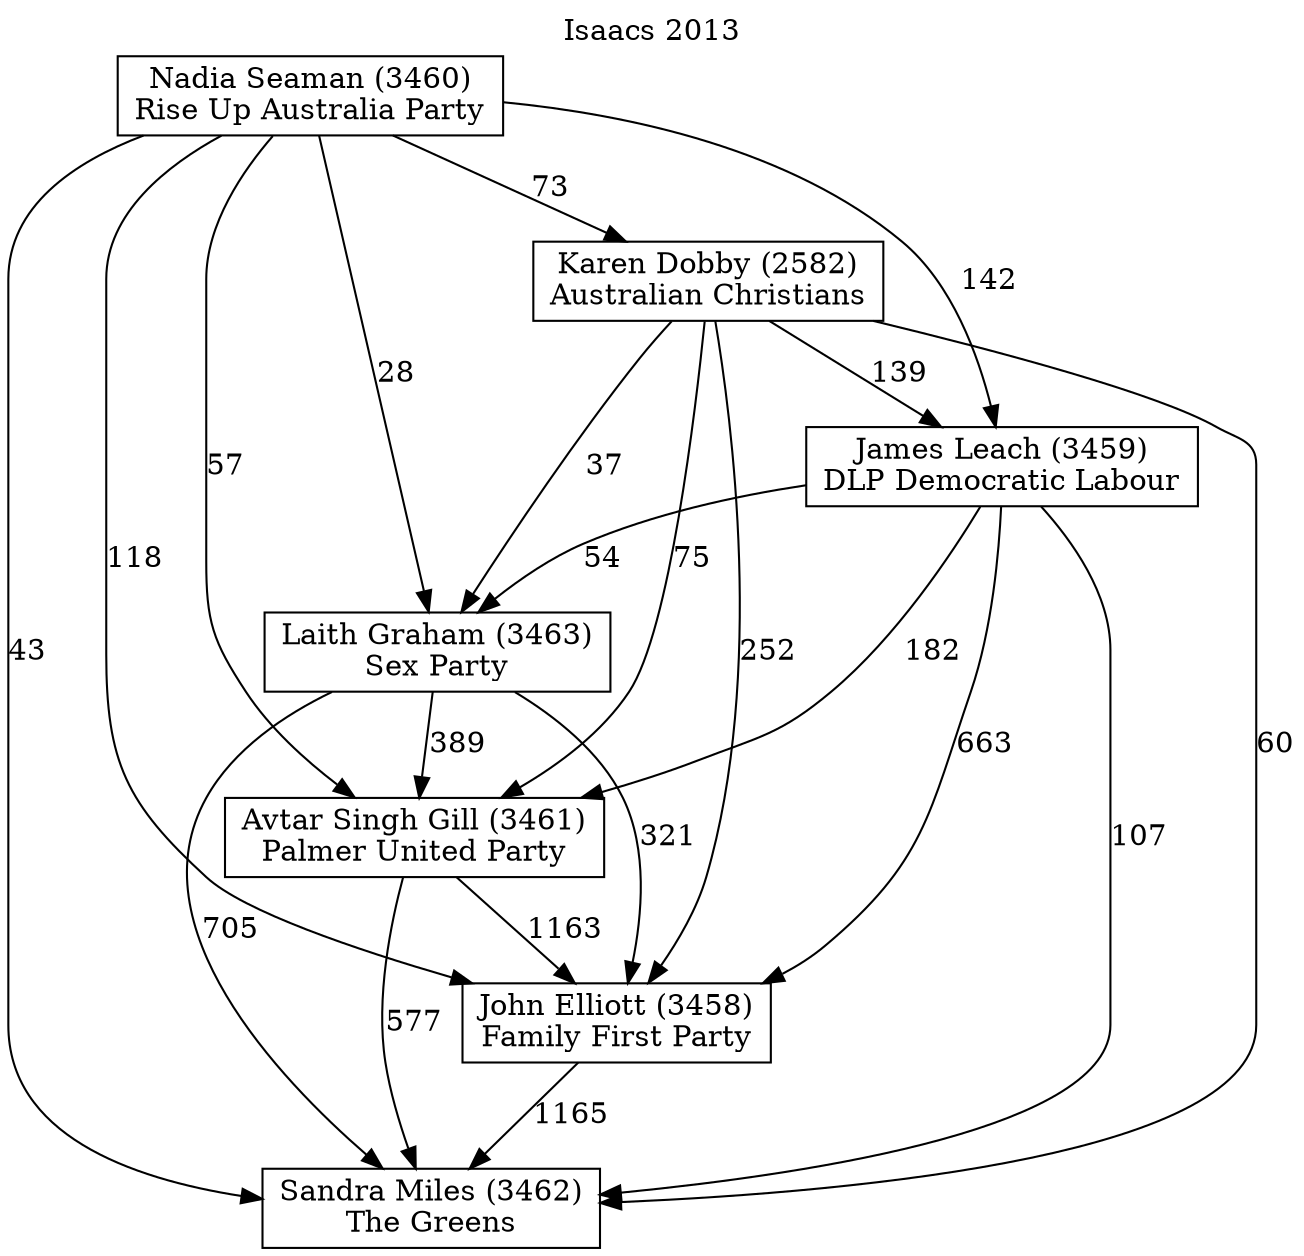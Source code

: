 // House preference flow
digraph "Sandra Miles (3462)_Isaacs_2013" {
	graph [label="Isaacs 2013" labelloc=t]
	node [shape=box]
	"Sandra Miles (3462)" [label="Sandra Miles (3462)
The Greens"]
	"John Elliott (3458)" [label="John Elliott (3458)
Family First Party"]
	"Avtar Singh Gill (3461)" [label="Avtar Singh Gill (3461)
Palmer United Party"]
	"Laith Graham (3463)" [label="Laith Graham (3463)
Sex Party"]
	"James Leach (3459)" [label="James Leach (3459)
DLP Democratic Labour"]
	"Karen Dobby (2582)" [label="Karen Dobby (2582)
Australian Christians"]
	"Nadia Seaman (3460)" [label="Nadia Seaman (3460)
Rise Up Australia Party"]
	"Sandra Miles (3462)" [label="Sandra Miles (3462)
The Greens"]
	"Avtar Singh Gill (3461)" [label="Avtar Singh Gill (3461)
Palmer United Party"]
	"Laith Graham (3463)" [label="Laith Graham (3463)
Sex Party"]
	"James Leach (3459)" [label="James Leach (3459)
DLP Democratic Labour"]
	"Karen Dobby (2582)" [label="Karen Dobby (2582)
Australian Christians"]
	"Nadia Seaman (3460)" [label="Nadia Seaman (3460)
Rise Up Australia Party"]
	"Sandra Miles (3462)" [label="Sandra Miles (3462)
The Greens"]
	"Laith Graham (3463)" [label="Laith Graham (3463)
Sex Party"]
	"James Leach (3459)" [label="James Leach (3459)
DLP Democratic Labour"]
	"Karen Dobby (2582)" [label="Karen Dobby (2582)
Australian Christians"]
	"Nadia Seaman (3460)" [label="Nadia Seaman (3460)
Rise Up Australia Party"]
	"Sandra Miles (3462)" [label="Sandra Miles (3462)
The Greens"]
	"James Leach (3459)" [label="James Leach (3459)
DLP Democratic Labour"]
	"Karen Dobby (2582)" [label="Karen Dobby (2582)
Australian Christians"]
	"Nadia Seaman (3460)" [label="Nadia Seaman (3460)
Rise Up Australia Party"]
	"Sandra Miles (3462)" [label="Sandra Miles (3462)
The Greens"]
	"Karen Dobby (2582)" [label="Karen Dobby (2582)
Australian Christians"]
	"Nadia Seaman (3460)" [label="Nadia Seaman (3460)
Rise Up Australia Party"]
	"Sandra Miles (3462)" [label="Sandra Miles (3462)
The Greens"]
	"Nadia Seaman (3460)" [label="Nadia Seaman (3460)
Rise Up Australia Party"]
	"Nadia Seaman (3460)" [label="Nadia Seaman (3460)
Rise Up Australia Party"]
	"Karen Dobby (2582)" [label="Karen Dobby (2582)
Australian Christians"]
	"Nadia Seaman (3460)" [label="Nadia Seaman (3460)
Rise Up Australia Party"]
	"Nadia Seaman (3460)" [label="Nadia Seaman (3460)
Rise Up Australia Party"]
	"James Leach (3459)" [label="James Leach (3459)
DLP Democratic Labour"]
	"Karen Dobby (2582)" [label="Karen Dobby (2582)
Australian Christians"]
	"Nadia Seaman (3460)" [label="Nadia Seaman (3460)
Rise Up Australia Party"]
	"James Leach (3459)" [label="James Leach (3459)
DLP Democratic Labour"]
	"Nadia Seaman (3460)" [label="Nadia Seaman (3460)
Rise Up Australia Party"]
	"Nadia Seaman (3460)" [label="Nadia Seaman (3460)
Rise Up Australia Party"]
	"Karen Dobby (2582)" [label="Karen Dobby (2582)
Australian Christians"]
	"Nadia Seaman (3460)" [label="Nadia Seaman (3460)
Rise Up Australia Party"]
	"Nadia Seaman (3460)" [label="Nadia Seaman (3460)
Rise Up Australia Party"]
	"Laith Graham (3463)" [label="Laith Graham (3463)
Sex Party"]
	"James Leach (3459)" [label="James Leach (3459)
DLP Democratic Labour"]
	"Karen Dobby (2582)" [label="Karen Dobby (2582)
Australian Christians"]
	"Nadia Seaman (3460)" [label="Nadia Seaman (3460)
Rise Up Australia Party"]
	"Laith Graham (3463)" [label="Laith Graham (3463)
Sex Party"]
	"Karen Dobby (2582)" [label="Karen Dobby (2582)
Australian Christians"]
	"Nadia Seaman (3460)" [label="Nadia Seaman (3460)
Rise Up Australia Party"]
	"Laith Graham (3463)" [label="Laith Graham (3463)
Sex Party"]
	"Nadia Seaman (3460)" [label="Nadia Seaman (3460)
Rise Up Australia Party"]
	"Nadia Seaman (3460)" [label="Nadia Seaman (3460)
Rise Up Australia Party"]
	"Karen Dobby (2582)" [label="Karen Dobby (2582)
Australian Christians"]
	"Nadia Seaman (3460)" [label="Nadia Seaman (3460)
Rise Up Australia Party"]
	"Nadia Seaman (3460)" [label="Nadia Seaman (3460)
Rise Up Australia Party"]
	"James Leach (3459)" [label="James Leach (3459)
DLP Democratic Labour"]
	"Karen Dobby (2582)" [label="Karen Dobby (2582)
Australian Christians"]
	"Nadia Seaman (3460)" [label="Nadia Seaman (3460)
Rise Up Australia Party"]
	"James Leach (3459)" [label="James Leach (3459)
DLP Democratic Labour"]
	"Nadia Seaman (3460)" [label="Nadia Seaman (3460)
Rise Up Australia Party"]
	"Nadia Seaman (3460)" [label="Nadia Seaman (3460)
Rise Up Australia Party"]
	"Karen Dobby (2582)" [label="Karen Dobby (2582)
Australian Christians"]
	"Nadia Seaman (3460)" [label="Nadia Seaman (3460)
Rise Up Australia Party"]
	"Nadia Seaman (3460)" [label="Nadia Seaman (3460)
Rise Up Australia Party"]
	"Avtar Singh Gill (3461)" [label="Avtar Singh Gill (3461)
Palmer United Party"]
	"Laith Graham (3463)" [label="Laith Graham (3463)
Sex Party"]
	"James Leach (3459)" [label="James Leach (3459)
DLP Democratic Labour"]
	"Karen Dobby (2582)" [label="Karen Dobby (2582)
Australian Christians"]
	"Nadia Seaman (3460)" [label="Nadia Seaman (3460)
Rise Up Australia Party"]
	"Avtar Singh Gill (3461)" [label="Avtar Singh Gill (3461)
Palmer United Party"]
	"James Leach (3459)" [label="James Leach (3459)
DLP Democratic Labour"]
	"Karen Dobby (2582)" [label="Karen Dobby (2582)
Australian Christians"]
	"Nadia Seaman (3460)" [label="Nadia Seaman (3460)
Rise Up Australia Party"]
	"Avtar Singh Gill (3461)" [label="Avtar Singh Gill (3461)
Palmer United Party"]
	"Karen Dobby (2582)" [label="Karen Dobby (2582)
Australian Christians"]
	"Nadia Seaman (3460)" [label="Nadia Seaman (3460)
Rise Up Australia Party"]
	"Avtar Singh Gill (3461)" [label="Avtar Singh Gill (3461)
Palmer United Party"]
	"Nadia Seaman (3460)" [label="Nadia Seaman (3460)
Rise Up Australia Party"]
	"Nadia Seaman (3460)" [label="Nadia Seaman (3460)
Rise Up Australia Party"]
	"Karen Dobby (2582)" [label="Karen Dobby (2582)
Australian Christians"]
	"Nadia Seaman (3460)" [label="Nadia Seaman (3460)
Rise Up Australia Party"]
	"Nadia Seaman (3460)" [label="Nadia Seaman (3460)
Rise Up Australia Party"]
	"James Leach (3459)" [label="James Leach (3459)
DLP Democratic Labour"]
	"Karen Dobby (2582)" [label="Karen Dobby (2582)
Australian Christians"]
	"Nadia Seaman (3460)" [label="Nadia Seaman (3460)
Rise Up Australia Party"]
	"James Leach (3459)" [label="James Leach (3459)
DLP Democratic Labour"]
	"Nadia Seaman (3460)" [label="Nadia Seaman (3460)
Rise Up Australia Party"]
	"Nadia Seaman (3460)" [label="Nadia Seaman (3460)
Rise Up Australia Party"]
	"Karen Dobby (2582)" [label="Karen Dobby (2582)
Australian Christians"]
	"Nadia Seaman (3460)" [label="Nadia Seaman (3460)
Rise Up Australia Party"]
	"Nadia Seaman (3460)" [label="Nadia Seaman (3460)
Rise Up Australia Party"]
	"Laith Graham (3463)" [label="Laith Graham (3463)
Sex Party"]
	"James Leach (3459)" [label="James Leach (3459)
DLP Democratic Labour"]
	"Karen Dobby (2582)" [label="Karen Dobby (2582)
Australian Christians"]
	"Nadia Seaman (3460)" [label="Nadia Seaman (3460)
Rise Up Australia Party"]
	"Laith Graham (3463)" [label="Laith Graham (3463)
Sex Party"]
	"Karen Dobby (2582)" [label="Karen Dobby (2582)
Australian Christians"]
	"Nadia Seaman (3460)" [label="Nadia Seaman (3460)
Rise Up Australia Party"]
	"Laith Graham (3463)" [label="Laith Graham (3463)
Sex Party"]
	"Nadia Seaman (3460)" [label="Nadia Seaman (3460)
Rise Up Australia Party"]
	"Nadia Seaman (3460)" [label="Nadia Seaman (3460)
Rise Up Australia Party"]
	"Karen Dobby (2582)" [label="Karen Dobby (2582)
Australian Christians"]
	"Nadia Seaman (3460)" [label="Nadia Seaman (3460)
Rise Up Australia Party"]
	"Nadia Seaman (3460)" [label="Nadia Seaman (3460)
Rise Up Australia Party"]
	"James Leach (3459)" [label="James Leach (3459)
DLP Democratic Labour"]
	"Karen Dobby (2582)" [label="Karen Dobby (2582)
Australian Christians"]
	"Nadia Seaman (3460)" [label="Nadia Seaman (3460)
Rise Up Australia Party"]
	"James Leach (3459)" [label="James Leach (3459)
DLP Democratic Labour"]
	"Nadia Seaman (3460)" [label="Nadia Seaman (3460)
Rise Up Australia Party"]
	"Nadia Seaman (3460)" [label="Nadia Seaman (3460)
Rise Up Australia Party"]
	"Karen Dobby (2582)" [label="Karen Dobby (2582)
Australian Christians"]
	"Nadia Seaman (3460)" [label="Nadia Seaman (3460)
Rise Up Australia Party"]
	"Nadia Seaman (3460)" [label="Nadia Seaman (3460)
Rise Up Australia Party"]
	"John Elliott (3458)" [label="John Elliott (3458)
Family First Party"]
	"Avtar Singh Gill (3461)" [label="Avtar Singh Gill (3461)
Palmer United Party"]
	"Laith Graham (3463)" [label="Laith Graham (3463)
Sex Party"]
	"James Leach (3459)" [label="James Leach (3459)
DLP Democratic Labour"]
	"Karen Dobby (2582)" [label="Karen Dobby (2582)
Australian Christians"]
	"Nadia Seaman (3460)" [label="Nadia Seaman (3460)
Rise Up Australia Party"]
	"John Elliott (3458)" [label="John Elliott (3458)
Family First Party"]
	"Laith Graham (3463)" [label="Laith Graham (3463)
Sex Party"]
	"James Leach (3459)" [label="James Leach (3459)
DLP Democratic Labour"]
	"Karen Dobby (2582)" [label="Karen Dobby (2582)
Australian Christians"]
	"Nadia Seaman (3460)" [label="Nadia Seaman (3460)
Rise Up Australia Party"]
	"John Elliott (3458)" [label="John Elliott (3458)
Family First Party"]
	"James Leach (3459)" [label="James Leach (3459)
DLP Democratic Labour"]
	"Karen Dobby (2582)" [label="Karen Dobby (2582)
Australian Christians"]
	"Nadia Seaman (3460)" [label="Nadia Seaman (3460)
Rise Up Australia Party"]
	"John Elliott (3458)" [label="John Elliott (3458)
Family First Party"]
	"Karen Dobby (2582)" [label="Karen Dobby (2582)
Australian Christians"]
	"Nadia Seaman (3460)" [label="Nadia Seaman (3460)
Rise Up Australia Party"]
	"John Elliott (3458)" [label="John Elliott (3458)
Family First Party"]
	"Nadia Seaman (3460)" [label="Nadia Seaman (3460)
Rise Up Australia Party"]
	"Nadia Seaman (3460)" [label="Nadia Seaman (3460)
Rise Up Australia Party"]
	"Karen Dobby (2582)" [label="Karen Dobby (2582)
Australian Christians"]
	"Nadia Seaman (3460)" [label="Nadia Seaman (3460)
Rise Up Australia Party"]
	"Nadia Seaman (3460)" [label="Nadia Seaman (3460)
Rise Up Australia Party"]
	"James Leach (3459)" [label="James Leach (3459)
DLP Democratic Labour"]
	"Karen Dobby (2582)" [label="Karen Dobby (2582)
Australian Christians"]
	"Nadia Seaman (3460)" [label="Nadia Seaman (3460)
Rise Up Australia Party"]
	"James Leach (3459)" [label="James Leach (3459)
DLP Democratic Labour"]
	"Nadia Seaman (3460)" [label="Nadia Seaman (3460)
Rise Up Australia Party"]
	"Nadia Seaman (3460)" [label="Nadia Seaman (3460)
Rise Up Australia Party"]
	"Karen Dobby (2582)" [label="Karen Dobby (2582)
Australian Christians"]
	"Nadia Seaman (3460)" [label="Nadia Seaman (3460)
Rise Up Australia Party"]
	"Nadia Seaman (3460)" [label="Nadia Seaman (3460)
Rise Up Australia Party"]
	"Laith Graham (3463)" [label="Laith Graham (3463)
Sex Party"]
	"James Leach (3459)" [label="James Leach (3459)
DLP Democratic Labour"]
	"Karen Dobby (2582)" [label="Karen Dobby (2582)
Australian Christians"]
	"Nadia Seaman (3460)" [label="Nadia Seaman (3460)
Rise Up Australia Party"]
	"Laith Graham (3463)" [label="Laith Graham (3463)
Sex Party"]
	"Karen Dobby (2582)" [label="Karen Dobby (2582)
Australian Christians"]
	"Nadia Seaman (3460)" [label="Nadia Seaman (3460)
Rise Up Australia Party"]
	"Laith Graham (3463)" [label="Laith Graham (3463)
Sex Party"]
	"Nadia Seaman (3460)" [label="Nadia Seaman (3460)
Rise Up Australia Party"]
	"Nadia Seaman (3460)" [label="Nadia Seaman (3460)
Rise Up Australia Party"]
	"Karen Dobby (2582)" [label="Karen Dobby (2582)
Australian Christians"]
	"Nadia Seaman (3460)" [label="Nadia Seaman (3460)
Rise Up Australia Party"]
	"Nadia Seaman (3460)" [label="Nadia Seaman (3460)
Rise Up Australia Party"]
	"James Leach (3459)" [label="James Leach (3459)
DLP Democratic Labour"]
	"Karen Dobby (2582)" [label="Karen Dobby (2582)
Australian Christians"]
	"Nadia Seaman (3460)" [label="Nadia Seaman (3460)
Rise Up Australia Party"]
	"James Leach (3459)" [label="James Leach (3459)
DLP Democratic Labour"]
	"Nadia Seaman (3460)" [label="Nadia Seaman (3460)
Rise Up Australia Party"]
	"Nadia Seaman (3460)" [label="Nadia Seaman (3460)
Rise Up Australia Party"]
	"Karen Dobby (2582)" [label="Karen Dobby (2582)
Australian Christians"]
	"Nadia Seaman (3460)" [label="Nadia Seaman (3460)
Rise Up Australia Party"]
	"Nadia Seaman (3460)" [label="Nadia Seaman (3460)
Rise Up Australia Party"]
	"Avtar Singh Gill (3461)" [label="Avtar Singh Gill (3461)
Palmer United Party"]
	"Laith Graham (3463)" [label="Laith Graham (3463)
Sex Party"]
	"James Leach (3459)" [label="James Leach (3459)
DLP Democratic Labour"]
	"Karen Dobby (2582)" [label="Karen Dobby (2582)
Australian Christians"]
	"Nadia Seaman (3460)" [label="Nadia Seaman (3460)
Rise Up Australia Party"]
	"Avtar Singh Gill (3461)" [label="Avtar Singh Gill (3461)
Palmer United Party"]
	"James Leach (3459)" [label="James Leach (3459)
DLP Democratic Labour"]
	"Karen Dobby (2582)" [label="Karen Dobby (2582)
Australian Christians"]
	"Nadia Seaman (3460)" [label="Nadia Seaman (3460)
Rise Up Australia Party"]
	"Avtar Singh Gill (3461)" [label="Avtar Singh Gill (3461)
Palmer United Party"]
	"Karen Dobby (2582)" [label="Karen Dobby (2582)
Australian Christians"]
	"Nadia Seaman (3460)" [label="Nadia Seaman (3460)
Rise Up Australia Party"]
	"Avtar Singh Gill (3461)" [label="Avtar Singh Gill (3461)
Palmer United Party"]
	"Nadia Seaman (3460)" [label="Nadia Seaman (3460)
Rise Up Australia Party"]
	"Nadia Seaman (3460)" [label="Nadia Seaman (3460)
Rise Up Australia Party"]
	"Karen Dobby (2582)" [label="Karen Dobby (2582)
Australian Christians"]
	"Nadia Seaman (3460)" [label="Nadia Seaman (3460)
Rise Up Australia Party"]
	"Nadia Seaman (3460)" [label="Nadia Seaman (3460)
Rise Up Australia Party"]
	"James Leach (3459)" [label="James Leach (3459)
DLP Democratic Labour"]
	"Karen Dobby (2582)" [label="Karen Dobby (2582)
Australian Christians"]
	"Nadia Seaman (3460)" [label="Nadia Seaman (3460)
Rise Up Australia Party"]
	"James Leach (3459)" [label="James Leach (3459)
DLP Democratic Labour"]
	"Nadia Seaman (3460)" [label="Nadia Seaman (3460)
Rise Up Australia Party"]
	"Nadia Seaman (3460)" [label="Nadia Seaman (3460)
Rise Up Australia Party"]
	"Karen Dobby (2582)" [label="Karen Dobby (2582)
Australian Christians"]
	"Nadia Seaman (3460)" [label="Nadia Seaman (3460)
Rise Up Australia Party"]
	"Nadia Seaman (3460)" [label="Nadia Seaman (3460)
Rise Up Australia Party"]
	"Laith Graham (3463)" [label="Laith Graham (3463)
Sex Party"]
	"James Leach (3459)" [label="James Leach (3459)
DLP Democratic Labour"]
	"Karen Dobby (2582)" [label="Karen Dobby (2582)
Australian Christians"]
	"Nadia Seaman (3460)" [label="Nadia Seaman (3460)
Rise Up Australia Party"]
	"Laith Graham (3463)" [label="Laith Graham (3463)
Sex Party"]
	"Karen Dobby (2582)" [label="Karen Dobby (2582)
Australian Christians"]
	"Nadia Seaman (3460)" [label="Nadia Seaman (3460)
Rise Up Australia Party"]
	"Laith Graham (3463)" [label="Laith Graham (3463)
Sex Party"]
	"Nadia Seaman (3460)" [label="Nadia Seaman (3460)
Rise Up Australia Party"]
	"Nadia Seaman (3460)" [label="Nadia Seaman (3460)
Rise Up Australia Party"]
	"Karen Dobby (2582)" [label="Karen Dobby (2582)
Australian Christians"]
	"Nadia Seaman (3460)" [label="Nadia Seaman (3460)
Rise Up Australia Party"]
	"Nadia Seaman (3460)" [label="Nadia Seaman (3460)
Rise Up Australia Party"]
	"James Leach (3459)" [label="James Leach (3459)
DLP Democratic Labour"]
	"Karen Dobby (2582)" [label="Karen Dobby (2582)
Australian Christians"]
	"Nadia Seaman (3460)" [label="Nadia Seaman (3460)
Rise Up Australia Party"]
	"James Leach (3459)" [label="James Leach (3459)
DLP Democratic Labour"]
	"Nadia Seaman (3460)" [label="Nadia Seaman (3460)
Rise Up Australia Party"]
	"Nadia Seaman (3460)" [label="Nadia Seaman (3460)
Rise Up Australia Party"]
	"Karen Dobby (2582)" [label="Karen Dobby (2582)
Australian Christians"]
	"Nadia Seaman (3460)" [label="Nadia Seaman (3460)
Rise Up Australia Party"]
	"Nadia Seaman (3460)" [label="Nadia Seaman (3460)
Rise Up Australia Party"]
	"John Elliott (3458)" -> "Sandra Miles (3462)" [label=1165]
	"Avtar Singh Gill (3461)" -> "John Elliott (3458)" [label=1163]
	"Laith Graham (3463)" -> "Avtar Singh Gill (3461)" [label=389]
	"James Leach (3459)" -> "Laith Graham (3463)" [label=54]
	"Karen Dobby (2582)" -> "James Leach (3459)" [label=139]
	"Nadia Seaman (3460)" -> "Karen Dobby (2582)" [label=73]
	"Avtar Singh Gill (3461)" -> "Sandra Miles (3462)" [label=577]
	"Laith Graham (3463)" -> "Sandra Miles (3462)" [label=705]
	"James Leach (3459)" -> "Sandra Miles (3462)" [label=107]
	"Karen Dobby (2582)" -> "Sandra Miles (3462)" [label=60]
	"Nadia Seaman (3460)" -> "Sandra Miles (3462)" [label=43]
	"Nadia Seaman (3460)" -> "James Leach (3459)" [label=142]
	"Karen Dobby (2582)" -> "Laith Graham (3463)" [label=37]
	"Nadia Seaman (3460)" -> "Laith Graham (3463)" [label=28]
	"James Leach (3459)" -> "Avtar Singh Gill (3461)" [label=182]
	"Karen Dobby (2582)" -> "Avtar Singh Gill (3461)" [label=75]
	"Nadia Seaman (3460)" -> "Avtar Singh Gill (3461)" [label=57]
	"Laith Graham (3463)" -> "John Elliott (3458)" [label=321]
	"James Leach (3459)" -> "John Elliott (3458)" [label=663]
	"Karen Dobby (2582)" -> "John Elliott (3458)" [label=252]
	"Nadia Seaman (3460)" -> "John Elliott (3458)" [label=118]
}
